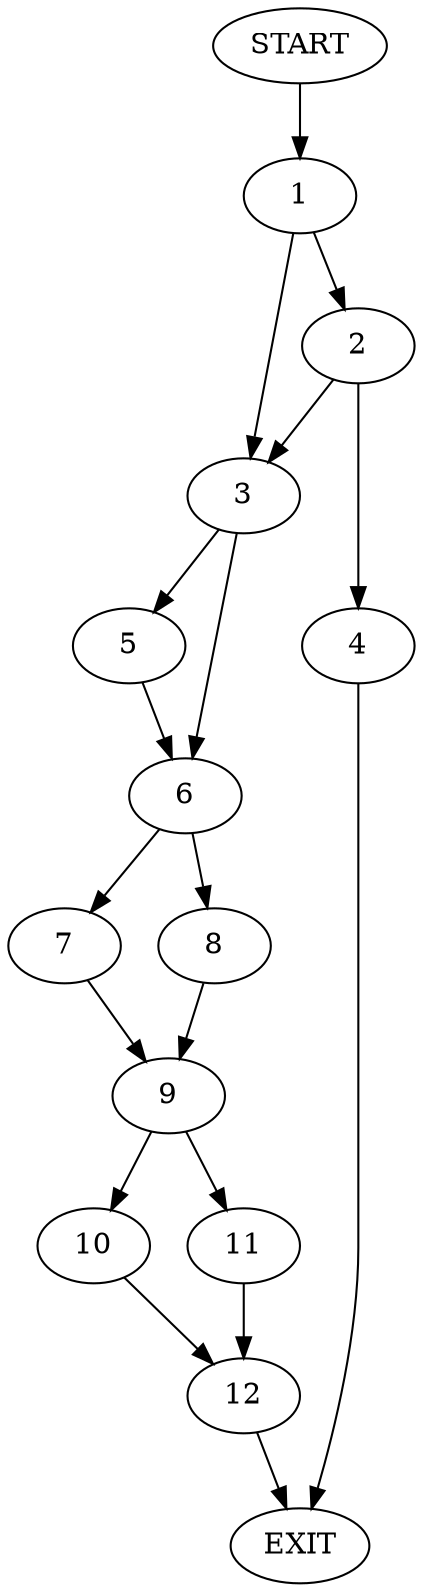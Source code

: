 digraph {
0 [label="START"]
13 [label="EXIT"]
0 -> 1
1 -> 2
1 -> 3
2 -> 3
2 -> 4
3 -> 5
3 -> 6
4 -> 13
6 -> 7
6 -> 8
5 -> 6
8 -> 9
7 -> 9
9 -> 10
9 -> 11
10 -> 12
11 -> 12
12 -> 13
}
